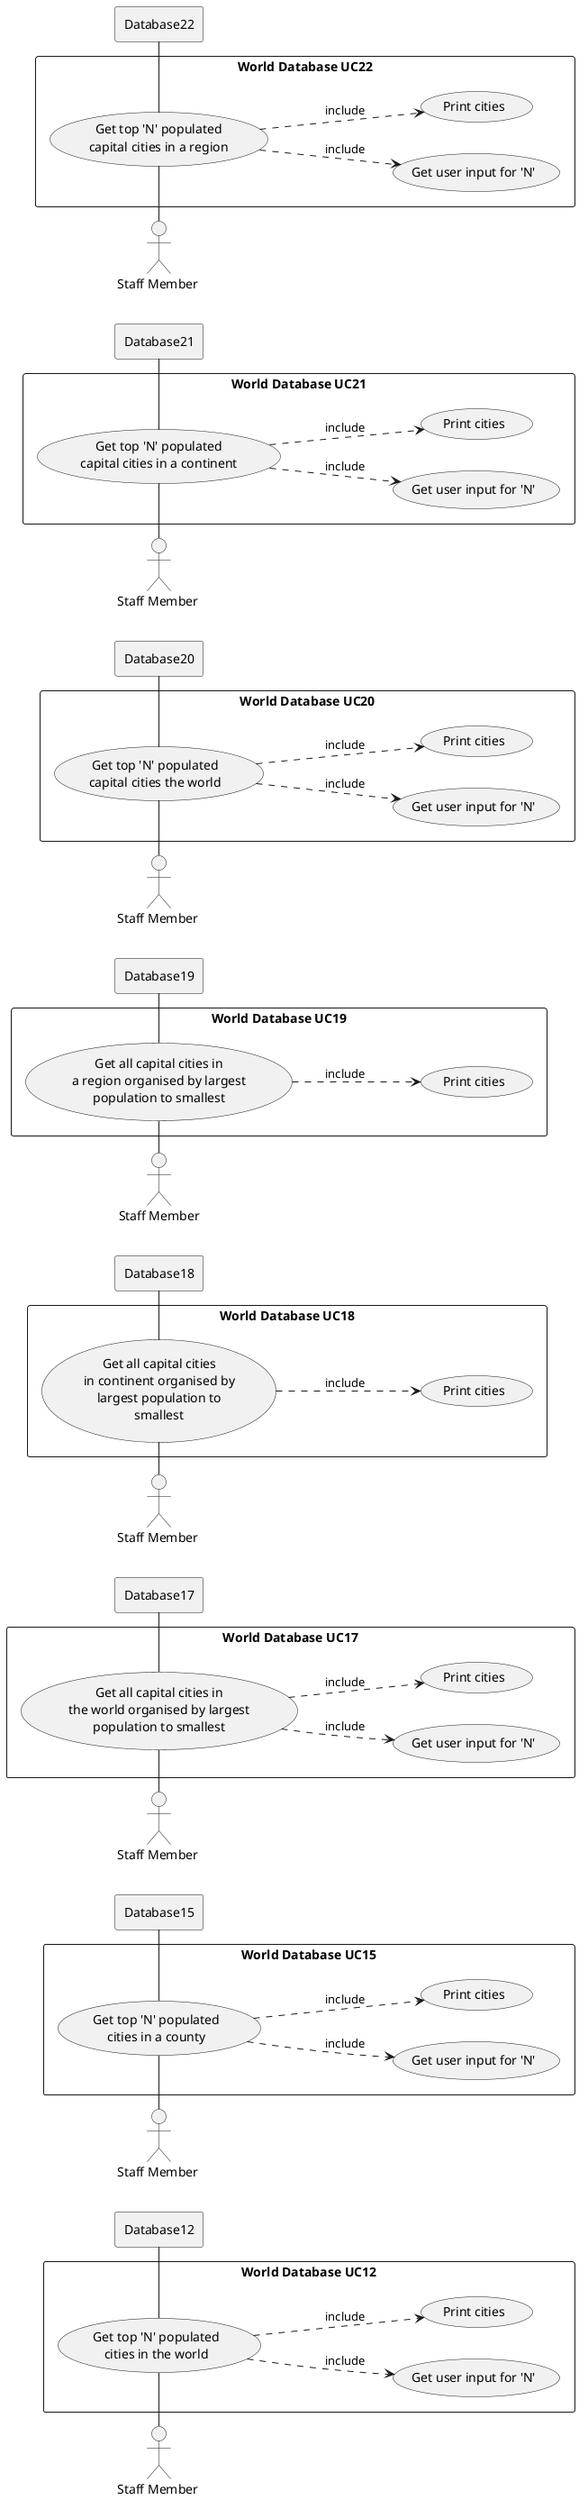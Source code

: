 @startuml

actor SM12 as "Staff Member "

rectangle Database12

rectangle "World Database UC12" {
    usecase UC12 as "Get top 'N' populated
                    cities in the world"

    usecase UCa12 as "Get user input for 'N'"

    usecase UCb12 as "Print cities"

    SM12 - UC12
    UC12 ..> UCa12: include
    UC12 ..> UCb12: include
    UC12 - Database12
}

actor SM15 as "Staff Member "

rectangle Database15

rectangle "World Database UC15" {
    usecase UC15 as "Get top 'N' populated
                    cities in a county"

    usecase UCa15 as "Get user input for 'N'"

    usecase UCb15 as "Print cities"

    SM15 - UC15
    UC15 ..> UCa15: include
    UC15 ..> UCb15: include
    UC15 - Database15
}

actor SM17 as "Staff Member "

rectangle Database17

rectangle "World Database UC17" {
    usecase UC17 as "Get all capital cities in
                     the world organised by largest
                     population to smallest"

    usecase UCa17 as "Get user input for 'N'"

    usecase UCb17 as "Print cities"

    SM17 - UC17
    UC17 ..> UCa17 : include
    UC17 ..> UCb17 : include
    UC17 - Database17
}

actor SM18 as "Staff Member "

rectangle Database18

rectangle "World Database UC18" {
    usecase UC18 as "Get all capital cities
                    in continent organised by
                    largest population to
                    smallest"

    usecase UCa18 as "Print cities"

    SM18 - UC18
    UC18 ..> UCa18 : include
    UC18 - Database18
}

actor SM19 as "Staff Member"

rectangle Database19

rectangle "World Database UC19" {
    usecase UC19 as "Get all capital cities in
                     a region organised by largest
                    population to smallest"


    usecase UCa19 as "Print cities"

    SM19 - UC19
    UC19 ..> UCa19 : include

    UC19 - Database19
}

actor SM20 as "Staff Member "

rectangle Database20

rectangle "World Database UC20" {
    usecase UC20 as "Get top 'N' populated
                    capital cities the world"

    usecase UCa20 as "Get user input for 'N'"

    usecase UCb20 as "Print cities"

    SM20 - UC20
    UC20 ..> UCa20 : include
    UC20 ..> UCb20 : include
    UC20 - Database20
}

actor SM21 as "Staff Member "

rectangle Database21

rectangle "World Database UC21" {
    usecase UC21 as "Get top 'N' populated
                    capital cities in a continent"

    usecase UCa21 as "Get user input for 'N'"

    usecase UCb21 as "Print cities"

    SM21 - UC21
    UC21 ..> UCa21 : include
    UC21 ..> UCb21 : include
    UC21 - Database21
}

actor SM22 as "Staff Member "

rectangle Database22

rectangle "World Database UC22" {
    usecase UC22 as "Get top 'N' populated
                    capital cities in a region"

    usecase UCa22 as "Get user input for 'N'"

    usecase UCb22 as "Print cities"

    SM22 - UC22
    UC22 ..> UCa22 : include
    UC22 ..> UCb22 : include
    UC22 - Database22
}
left to right direction
@enduml